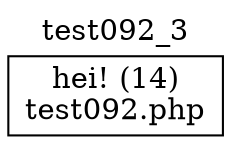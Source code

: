digraph cfg {
  label="test092_3";
  labelloc=t;
  n1 [shape=box, label="hei! (14)\ntest092.php"];
}
